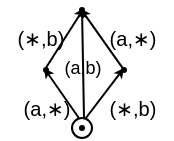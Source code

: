 <mxfile version="12.7.9" type="device"><diagram id="yJCBqOleFSPJNqG7p0lh" name="Page-1"><mxGraphModel dx="180" dy="381" grid="1" gridSize="10" guides="1" tooltips="1" connect="1" arrows="1" fold="1" page="1" pageScale="1" pageWidth="850" pageHeight="1100" math="0" shadow="0"><root><mxCell id="0"/><mxCell id="1" parent="0"/><mxCell id="CtbKcxZF52uQGKxxh6WO-5" value="" style="ellipse;whiteSpace=wrap;html=1;aspect=fixed;fillColor=#000000;fontSize=12;spacing=2;" vertex="1" parent="1"><mxGeometry x="22" y="40" width="2" height="2" as="geometry"/></mxCell><mxCell id="CtbKcxZF52uQGKxxh6WO-6" value="&lt;font style=&quot;font-size: 10px&quot;&gt;(a,&lt;font style=&quot;font-size: 10px&quot;&gt;&lt;span style=&quot;left: 384.264px ; top: 649.313px ; font-family: sans-serif&quot;&gt;∗&lt;/span&gt;&lt;span style=&quot;left: 391.849px ; top: 649.692px ; font-family: sans-serif&quot;&gt;&lt;/span&gt;&lt;/font&gt;)&lt;/font&gt;" style="text;html=1;align=center;verticalAlign=middle;resizable=0;points=[];autosize=1;fontSize=6;" vertex="1" parent="1"><mxGeometry x="3" y="55" width="40" height="10" as="geometry"/></mxCell><mxCell id="CtbKcxZF52uQGKxxh6WO-7" value="" style="endArrow=classic;html=1;endSize=2;spacing=2;" edge="1" parent="1"><mxGeometry width="50" height="50" relative="1" as="geometry"><mxPoint x="41.43" y="67" as="sourcePoint"/><mxPoint x="62" y="40" as="targetPoint"/></mxGeometry></mxCell><mxCell id="CtbKcxZF52uQGKxxh6WO-8" value="" style="ellipse;whiteSpace=wrap;html=1;aspect=fixed;spacing=2;" vertex="1" parent="1"><mxGeometry x="36" y="65" width="10" height="10" as="geometry"/></mxCell><mxCell id="CtbKcxZF52uQGKxxh6WO-9" value="" style="ellipse;whiteSpace=wrap;html=1;aspect=fixed;fillColor=#000000;fontSize=12;spacing=2;" vertex="1" parent="1"><mxGeometry x="40" y="69" width="2" height="2" as="geometry"/></mxCell><mxCell id="CtbKcxZF52uQGKxxh6WO-12" value="" style="endArrow=classic;html=1;endSize=2;spacing=2;" edge="1" parent="1"><mxGeometry width="50" height="50" relative="1" as="geometry"><mxPoint x="39.43" y="65.0" as="sourcePoint"/><mxPoint x="22" y="40" as="targetPoint"/></mxGeometry></mxCell><mxCell id="CtbKcxZF52uQGKxxh6WO-14" value="" style="ellipse;whiteSpace=wrap;html=1;aspect=fixed;fillColor=#000000;fontSize=12;spacing=2;" vertex="1" parent="1"><mxGeometry x="40" y="10" width="2" height="2" as="geometry"/></mxCell><mxCell id="CtbKcxZF52uQGKxxh6WO-15" value="" style="endArrow=classic;html=1;entryX=0;entryY=0;entryDx=0;entryDy=0;endSize=2;spacing=2;" edge="1" parent="1" source="CtbKcxZF52uQGKxxh6WO-10" target="CtbKcxZF52uQGKxxh6WO-14"><mxGeometry width="50" height="50" relative="1" as="geometry"><mxPoint x="62" y="40.0" as="sourcePoint"/><mxPoint x="42" y="13" as="targetPoint"/></mxGeometry></mxCell><mxCell id="CtbKcxZF52uQGKxxh6WO-10" value="" style="ellipse;whiteSpace=wrap;html=1;aspect=fixed;fillColor=#000000;fontSize=12;spacing=2;" vertex="1" parent="1"><mxGeometry x="61" y="40" width="2" height="2" as="geometry"/></mxCell><mxCell id="CtbKcxZF52uQGKxxh6WO-18" value="" style="endArrow=classic;html=1;endSize=2;spacing=2;" edge="1" parent="1"><mxGeometry width="50" height="50" relative="1" as="geometry"><mxPoint x="23.004" y="39.893" as="sourcePoint"/><mxPoint x="42" y="10" as="targetPoint"/></mxGeometry></mxCell><mxCell id="CtbKcxZF52uQGKxxh6WO-19" value="&lt;font style=&quot;font-size: 10px&quot;&gt;(&lt;font style=&quot;font-size: 10px&quot;&gt;&lt;span style=&quot;left: 384.264px ; top: 649.313px ; font-family: sans-serif&quot;&gt;∗,b&lt;/span&gt;&lt;span style=&quot;left: 391.849px ; top: 649.692px ; font-family: sans-serif&quot;&gt;&lt;/span&gt;&lt;/font&gt;)&lt;/font&gt;" style="text;html=1;align=center;verticalAlign=middle;resizable=0;points=[];autosize=1;fontSize=6;" vertex="1" parent="1"><mxGeometry x="46" y="55" width="40" height="10" as="geometry"/></mxCell><mxCell id="CtbKcxZF52uQGKxxh6WO-20" value="&lt;font style=&quot;font-size: 10px&quot;&gt;(a,&lt;font style=&quot;font-size: 10px&quot;&gt;&lt;span style=&quot;left: 384.264px ; top: 649.313px ; font-family: sans-serif&quot;&gt;∗&lt;/span&gt;&lt;span style=&quot;left: 391.849px ; top: 649.692px ; font-family: sans-serif&quot;&gt;&lt;/span&gt;&lt;/font&gt;)&lt;/font&gt;" style="text;html=1;align=center;verticalAlign=middle;resizable=0;points=[];autosize=1;fontSize=6;" vertex="1" parent="1"><mxGeometry x="46" y="20" width="40" height="10" as="geometry"/></mxCell><mxCell id="CtbKcxZF52uQGKxxh6WO-21" value="&lt;font style=&quot;font-size: 10px&quot;&gt;(&lt;font style=&quot;font-size: 10px&quot;&gt;&lt;span style=&quot;left: 384.264px ; top: 649.313px ; font-family: sans-serif&quot;&gt;∗,b&lt;/span&gt;&lt;span style=&quot;left: 391.849px ; top: 649.692px ; font-family: sans-serif&quot;&gt;&lt;/span&gt;&lt;/font&gt;)&lt;/font&gt;" style="text;html=1;align=center;verticalAlign=middle;resizable=0;points=[];autosize=1;fontSize=6;" vertex="1" parent="1"><mxGeometry y="20" width="40" height="10" as="geometry"/></mxCell><mxCell id="CtbKcxZF52uQGKxxh6WO-22" value="" style="endArrow=classic;html=1;endSize=2;spacing=2;entryX=0.5;entryY=0;entryDx=0;entryDy=0;" edge="1" parent="1" target="CtbKcxZF52uQGKxxh6WO-14"><mxGeometry width="50" height="50" relative="1" as="geometry"><mxPoint x="42" y="65" as="sourcePoint"/><mxPoint x="46" y="10" as="targetPoint"/></mxGeometry></mxCell><mxCell id="CtbKcxZF52uQGKxxh6WO-23" value="&lt;font style=&quot;font-size: 9px&quot;&gt;(a,&lt;font style=&quot;font-size: 9px&quot;&gt;&lt;span style=&quot;left: 384.264px ; top: 649.313px ; font-family: sans-serif ; font-size: 9px&quot;&gt;b&lt;/span&gt;&lt;span style=&quot;left: 391.849px ; top: 649.692px ; font-family: sans-serif ; font-size: 9px&quot;&gt;&lt;/span&gt;&lt;/font&gt;)&lt;/font&gt;" style="text;html=1;align=center;verticalAlign=middle;resizable=0;points=[];autosize=1;fontSize=9;" vertex="1" parent="1"><mxGeometry x="26" y="30" width="30" height="20" as="geometry"/></mxCell></root></mxGraphModel></diagram></mxfile>